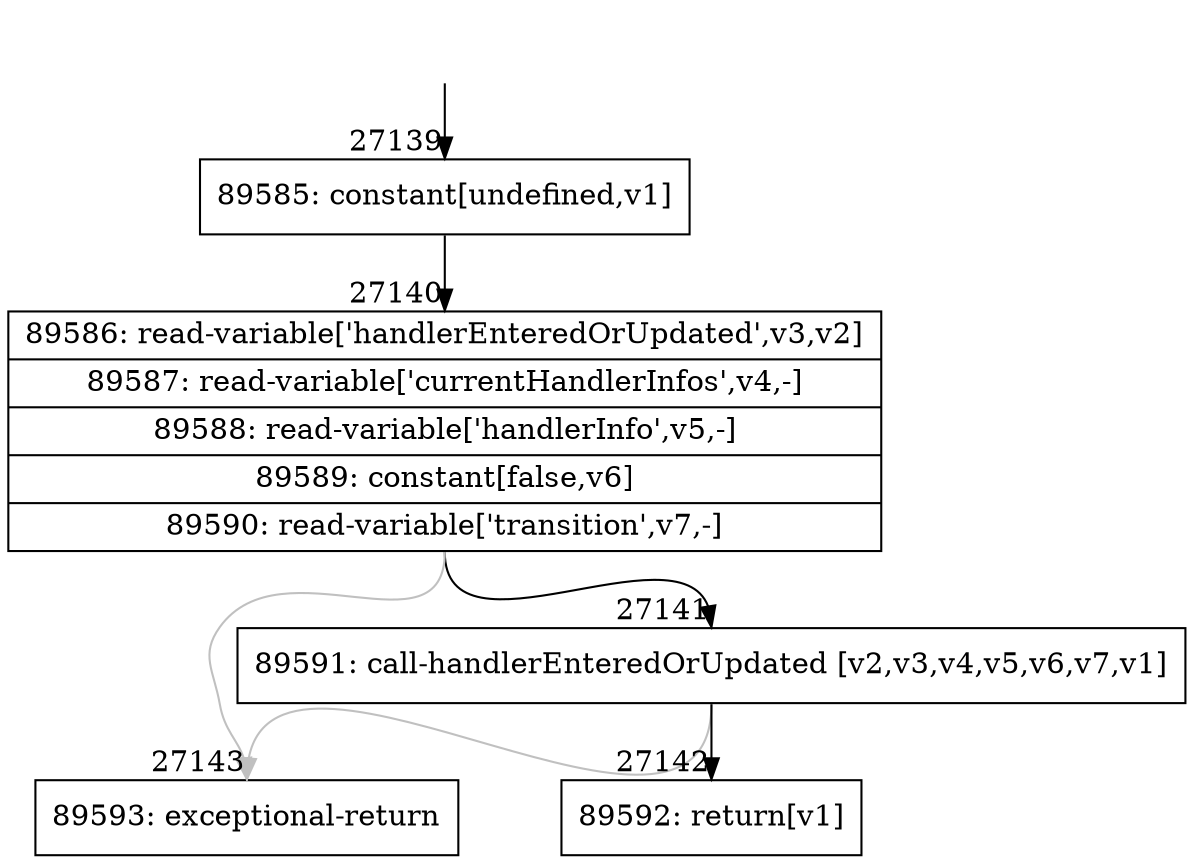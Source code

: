 digraph {
rankdir="TD"
BB_entry2381[shape=none,label=""];
BB_entry2381 -> BB27139 [tailport=s, headport=n, headlabel="    27139"]
BB27139 [shape=record label="{89585: constant[undefined,v1]}" ] 
BB27139 -> BB27140 [tailport=s, headport=n, headlabel="      27140"]
BB27140 [shape=record label="{89586: read-variable['handlerEnteredOrUpdated',v3,v2]|89587: read-variable['currentHandlerInfos',v4,-]|89588: read-variable['handlerInfo',v5,-]|89589: constant[false,v6]|89590: read-variable['transition',v7,-]}" ] 
BB27140 -> BB27141 [tailport=s, headport=n, headlabel="      27141"]
BB27140 -> BB27143 [tailport=s, headport=n, color=gray, headlabel="      27143"]
BB27141 [shape=record label="{89591: call-handlerEnteredOrUpdated [v2,v3,v4,v5,v6,v7,v1]}" ] 
BB27141 -> BB27142 [tailport=s, headport=n, headlabel="      27142"]
BB27141 -> BB27143 [tailport=s, headport=n, color=gray]
BB27142 [shape=record label="{89592: return[v1]}" ] 
BB27143 [shape=record label="{89593: exceptional-return}" ] 
//#$~ 48933
}

